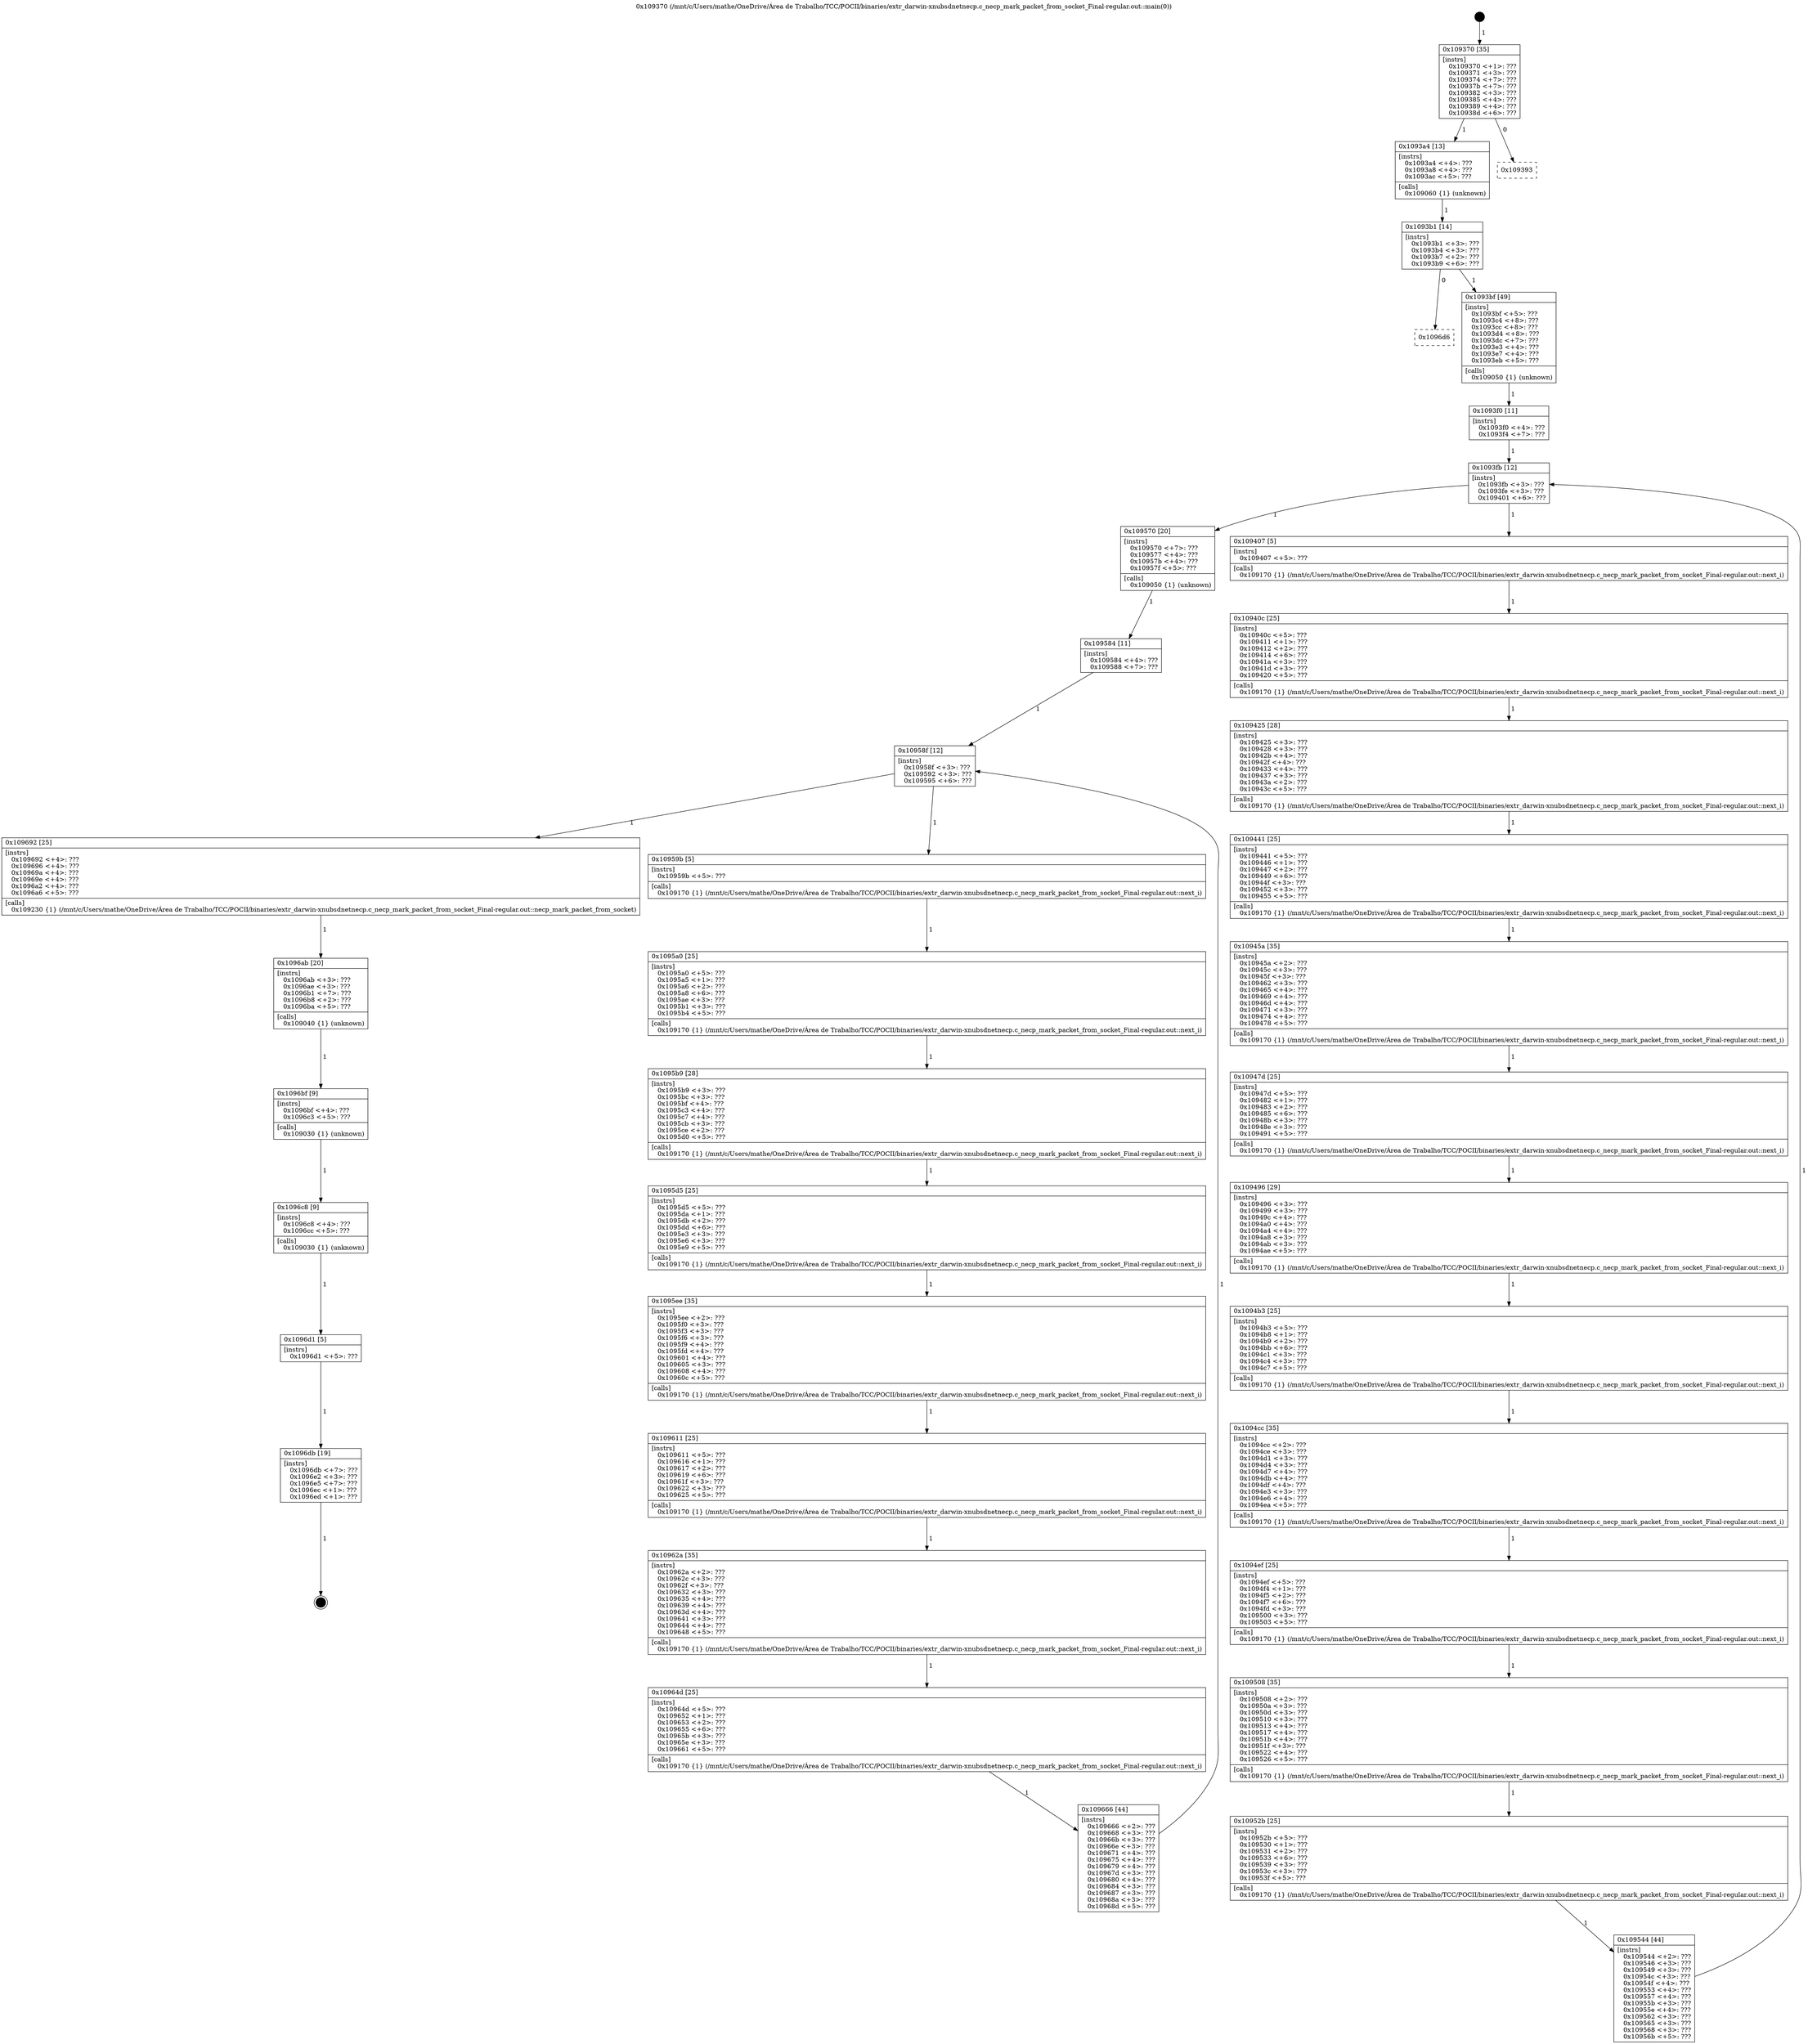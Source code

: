digraph "0x109370" {
  label = "0x109370 (/mnt/c/Users/mathe/OneDrive/Área de Trabalho/TCC/POCII/binaries/extr_darwin-xnubsdnetnecp.c_necp_mark_packet_from_socket_Final-regular.out::main(0))"
  labelloc = "t"
  node[shape=record]

  Entry [label="",width=0.3,height=0.3,shape=circle,fillcolor=black,style=filled]
  "0x109370" [label="{
     0x109370 [35]\l
     | [instrs]\l
     &nbsp;&nbsp;0x109370 \<+1\>: ???\l
     &nbsp;&nbsp;0x109371 \<+3\>: ???\l
     &nbsp;&nbsp;0x109374 \<+7\>: ???\l
     &nbsp;&nbsp;0x10937b \<+7\>: ???\l
     &nbsp;&nbsp;0x109382 \<+3\>: ???\l
     &nbsp;&nbsp;0x109385 \<+4\>: ???\l
     &nbsp;&nbsp;0x109389 \<+4\>: ???\l
     &nbsp;&nbsp;0x10938d \<+6\>: ???\l
  }"]
  "0x1093a4" [label="{
     0x1093a4 [13]\l
     | [instrs]\l
     &nbsp;&nbsp;0x1093a4 \<+4\>: ???\l
     &nbsp;&nbsp;0x1093a8 \<+4\>: ???\l
     &nbsp;&nbsp;0x1093ac \<+5\>: ???\l
     | [calls]\l
     &nbsp;&nbsp;0x109060 \{1\} (unknown)\l
  }"]
  "0x109393" [label="{
     0x109393\l
  }", style=dashed]
  "0x1093b1" [label="{
     0x1093b1 [14]\l
     | [instrs]\l
     &nbsp;&nbsp;0x1093b1 \<+3\>: ???\l
     &nbsp;&nbsp;0x1093b4 \<+3\>: ???\l
     &nbsp;&nbsp;0x1093b7 \<+2\>: ???\l
     &nbsp;&nbsp;0x1093b9 \<+6\>: ???\l
  }"]
  "0x1096d6" [label="{
     0x1096d6\l
  }", style=dashed]
  "0x1093bf" [label="{
     0x1093bf [49]\l
     | [instrs]\l
     &nbsp;&nbsp;0x1093bf \<+5\>: ???\l
     &nbsp;&nbsp;0x1093c4 \<+8\>: ???\l
     &nbsp;&nbsp;0x1093cc \<+8\>: ???\l
     &nbsp;&nbsp;0x1093d4 \<+8\>: ???\l
     &nbsp;&nbsp;0x1093dc \<+7\>: ???\l
     &nbsp;&nbsp;0x1093e3 \<+4\>: ???\l
     &nbsp;&nbsp;0x1093e7 \<+4\>: ???\l
     &nbsp;&nbsp;0x1093eb \<+5\>: ???\l
     | [calls]\l
     &nbsp;&nbsp;0x109050 \{1\} (unknown)\l
  }"]
  Exit [label="",width=0.3,height=0.3,shape=circle,fillcolor=black,style=filled,peripheries=2]
  "0x1093fb" [label="{
     0x1093fb [12]\l
     | [instrs]\l
     &nbsp;&nbsp;0x1093fb \<+3\>: ???\l
     &nbsp;&nbsp;0x1093fe \<+3\>: ???\l
     &nbsp;&nbsp;0x109401 \<+6\>: ???\l
  }"]
  "0x109570" [label="{
     0x109570 [20]\l
     | [instrs]\l
     &nbsp;&nbsp;0x109570 \<+7\>: ???\l
     &nbsp;&nbsp;0x109577 \<+4\>: ???\l
     &nbsp;&nbsp;0x10957b \<+4\>: ???\l
     &nbsp;&nbsp;0x10957f \<+5\>: ???\l
     | [calls]\l
     &nbsp;&nbsp;0x109050 \{1\} (unknown)\l
  }"]
  "0x109407" [label="{
     0x109407 [5]\l
     | [instrs]\l
     &nbsp;&nbsp;0x109407 \<+5\>: ???\l
     | [calls]\l
     &nbsp;&nbsp;0x109170 \{1\} (/mnt/c/Users/mathe/OneDrive/Área de Trabalho/TCC/POCII/binaries/extr_darwin-xnubsdnetnecp.c_necp_mark_packet_from_socket_Final-regular.out::next_i)\l
  }"]
  "0x10940c" [label="{
     0x10940c [25]\l
     | [instrs]\l
     &nbsp;&nbsp;0x10940c \<+5\>: ???\l
     &nbsp;&nbsp;0x109411 \<+1\>: ???\l
     &nbsp;&nbsp;0x109412 \<+2\>: ???\l
     &nbsp;&nbsp;0x109414 \<+6\>: ???\l
     &nbsp;&nbsp;0x10941a \<+3\>: ???\l
     &nbsp;&nbsp;0x10941d \<+3\>: ???\l
     &nbsp;&nbsp;0x109420 \<+5\>: ???\l
     | [calls]\l
     &nbsp;&nbsp;0x109170 \{1\} (/mnt/c/Users/mathe/OneDrive/Área de Trabalho/TCC/POCII/binaries/extr_darwin-xnubsdnetnecp.c_necp_mark_packet_from_socket_Final-regular.out::next_i)\l
  }"]
  "0x109425" [label="{
     0x109425 [28]\l
     | [instrs]\l
     &nbsp;&nbsp;0x109425 \<+3\>: ???\l
     &nbsp;&nbsp;0x109428 \<+3\>: ???\l
     &nbsp;&nbsp;0x10942b \<+4\>: ???\l
     &nbsp;&nbsp;0x10942f \<+4\>: ???\l
     &nbsp;&nbsp;0x109433 \<+4\>: ???\l
     &nbsp;&nbsp;0x109437 \<+3\>: ???\l
     &nbsp;&nbsp;0x10943a \<+2\>: ???\l
     &nbsp;&nbsp;0x10943c \<+5\>: ???\l
     | [calls]\l
     &nbsp;&nbsp;0x109170 \{1\} (/mnt/c/Users/mathe/OneDrive/Área de Trabalho/TCC/POCII/binaries/extr_darwin-xnubsdnetnecp.c_necp_mark_packet_from_socket_Final-regular.out::next_i)\l
  }"]
  "0x109441" [label="{
     0x109441 [25]\l
     | [instrs]\l
     &nbsp;&nbsp;0x109441 \<+5\>: ???\l
     &nbsp;&nbsp;0x109446 \<+1\>: ???\l
     &nbsp;&nbsp;0x109447 \<+2\>: ???\l
     &nbsp;&nbsp;0x109449 \<+6\>: ???\l
     &nbsp;&nbsp;0x10944f \<+3\>: ???\l
     &nbsp;&nbsp;0x109452 \<+3\>: ???\l
     &nbsp;&nbsp;0x109455 \<+5\>: ???\l
     | [calls]\l
     &nbsp;&nbsp;0x109170 \{1\} (/mnt/c/Users/mathe/OneDrive/Área de Trabalho/TCC/POCII/binaries/extr_darwin-xnubsdnetnecp.c_necp_mark_packet_from_socket_Final-regular.out::next_i)\l
  }"]
  "0x10945a" [label="{
     0x10945a [35]\l
     | [instrs]\l
     &nbsp;&nbsp;0x10945a \<+2\>: ???\l
     &nbsp;&nbsp;0x10945c \<+3\>: ???\l
     &nbsp;&nbsp;0x10945f \<+3\>: ???\l
     &nbsp;&nbsp;0x109462 \<+3\>: ???\l
     &nbsp;&nbsp;0x109465 \<+4\>: ???\l
     &nbsp;&nbsp;0x109469 \<+4\>: ???\l
     &nbsp;&nbsp;0x10946d \<+4\>: ???\l
     &nbsp;&nbsp;0x109471 \<+3\>: ???\l
     &nbsp;&nbsp;0x109474 \<+4\>: ???\l
     &nbsp;&nbsp;0x109478 \<+5\>: ???\l
     | [calls]\l
     &nbsp;&nbsp;0x109170 \{1\} (/mnt/c/Users/mathe/OneDrive/Área de Trabalho/TCC/POCII/binaries/extr_darwin-xnubsdnetnecp.c_necp_mark_packet_from_socket_Final-regular.out::next_i)\l
  }"]
  "0x10947d" [label="{
     0x10947d [25]\l
     | [instrs]\l
     &nbsp;&nbsp;0x10947d \<+5\>: ???\l
     &nbsp;&nbsp;0x109482 \<+1\>: ???\l
     &nbsp;&nbsp;0x109483 \<+2\>: ???\l
     &nbsp;&nbsp;0x109485 \<+6\>: ???\l
     &nbsp;&nbsp;0x10948b \<+3\>: ???\l
     &nbsp;&nbsp;0x10948e \<+3\>: ???\l
     &nbsp;&nbsp;0x109491 \<+5\>: ???\l
     | [calls]\l
     &nbsp;&nbsp;0x109170 \{1\} (/mnt/c/Users/mathe/OneDrive/Área de Trabalho/TCC/POCII/binaries/extr_darwin-xnubsdnetnecp.c_necp_mark_packet_from_socket_Final-regular.out::next_i)\l
  }"]
  "0x109496" [label="{
     0x109496 [29]\l
     | [instrs]\l
     &nbsp;&nbsp;0x109496 \<+3\>: ???\l
     &nbsp;&nbsp;0x109499 \<+3\>: ???\l
     &nbsp;&nbsp;0x10949c \<+4\>: ???\l
     &nbsp;&nbsp;0x1094a0 \<+4\>: ???\l
     &nbsp;&nbsp;0x1094a4 \<+4\>: ???\l
     &nbsp;&nbsp;0x1094a8 \<+3\>: ???\l
     &nbsp;&nbsp;0x1094ab \<+3\>: ???\l
     &nbsp;&nbsp;0x1094ae \<+5\>: ???\l
     | [calls]\l
     &nbsp;&nbsp;0x109170 \{1\} (/mnt/c/Users/mathe/OneDrive/Área de Trabalho/TCC/POCII/binaries/extr_darwin-xnubsdnetnecp.c_necp_mark_packet_from_socket_Final-regular.out::next_i)\l
  }"]
  "0x1094b3" [label="{
     0x1094b3 [25]\l
     | [instrs]\l
     &nbsp;&nbsp;0x1094b3 \<+5\>: ???\l
     &nbsp;&nbsp;0x1094b8 \<+1\>: ???\l
     &nbsp;&nbsp;0x1094b9 \<+2\>: ???\l
     &nbsp;&nbsp;0x1094bb \<+6\>: ???\l
     &nbsp;&nbsp;0x1094c1 \<+3\>: ???\l
     &nbsp;&nbsp;0x1094c4 \<+3\>: ???\l
     &nbsp;&nbsp;0x1094c7 \<+5\>: ???\l
     | [calls]\l
     &nbsp;&nbsp;0x109170 \{1\} (/mnt/c/Users/mathe/OneDrive/Área de Trabalho/TCC/POCII/binaries/extr_darwin-xnubsdnetnecp.c_necp_mark_packet_from_socket_Final-regular.out::next_i)\l
  }"]
  "0x1094cc" [label="{
     0x1094cc [35]\l
     | [instrs]\l
     &nbsp;&nbsp;0x1094cc \<+2\>: ???\l
     &nbsp;&nbsp;0x1094ce \<+3\>: ???\l
     &nbsp;&nbsp;0x1094d1 \<+3\>: ???\l
     &nbsp;&nbsp;0x1094d4 \<+3\>: ???\l
     &nbsp;&nbsp;0x1094d7 \<+4\>: ???\l
     &nbsp;&nbsp;0x1094db \<+4\>: ???\l
     &nbsp;&nbsp;0x1094df \<+4\>: ???\l
     &nbsp;&nbsp;0x1094e3 \<+3\>: ???\l
     &nbsp;&nbsp;0x1094e6 \<+4\>: ???\l
     &nbsp;&nbsp;0x1094ea \<+5\>: ???\l
     | [calls]\l
     &nbsp;&nbsp;0x109170 \{1\} (/mnt/c/Users/mathe/OneDrive/Área de Trabalho/TCC/POCII/binaries/extr_darwin-xnubsdnetnecp.c_necp_mark_packet_from_socket_Final-regular.out::next_i)\l
  }"]
  "0x1094ef" [label="{
     0x1094ef [25]\l
     | [instrs]\l
     &nbsp;&nbsp;0x1094ef \<+5\>: ???\l
     &nbsp;&nbsp;0x1094f4 \<+1\>: ???\l
     &nbsp;&nbsp;0x1094f5 \<+2\>: ???\l
     &nbsp;&nbsp;0x1094f7 \<+6\>: ???\l
     &nbsp;&nbsp;0x1094fd \<+3\>: ???\l
     &nbsp;&nbsp;0x109500 \<+3\>: ???\l
     &nbsp;&nbsp;0x109503 \<+5\>: ???\l
     | [calls]\l
     &nbsp;&nbsp;0x109170 \{1\} (/mnt/c/Users/mathe/OneDrive/Área de Trabalho/TCC/POCII/binaries/extr_darwin-xnubsdnetnecp.c_necp_mark_packet_from_socket_Final-regular.out::next_i)\l
  }"]
  "0x109508" [label="{
     0x109508 [35]\l
     | [instrs]\l
     &nbsp;&nbsp;0x109508 \<+2\>: ???\l
     &nbsp;&nbsp;0x10950a \<+3\>: ???\l
     &nbsp;&nbsp;0x10950d \<+3\>: ???\l
     &nbsp;&nbsp;0x109510 \<+3\>: ???\l
     &nbsp;&nbsp;0x109513 \<+4\>: ???\l
     &nbsp;&nbsp;0x109517 \<+4\>: ???\l
     &nbsp;&nbsp;0x10951b \<+4\>: ???\l
     &nbsp;&nbsp;0x10951f \<+3\>: ???\l
     &nbsp;&nbsp;0x109522 \<+4\>: ???\l
     &nbsp;&nbsp;0x109526 \<+5\>: ???\l
     | [calls]\l
     &nbsp;&nbsp;0x109170 \{1\} (/mnt/c/Users/mathe/OneDrive/Área de Trabalho/TCC/POCII/binaries/extr_darwin-xnubsdnetnecp.c_necp_mark_packet_from_socket_Final-regular.out::next_i)\l
  }"]
  "0x10952b" [label="{
     0x10952b [25]\l
     | [instrs]\l
     &nbsp;&nbsp;0x10952b \<+5\>: ???\l
     &nbsp;&nbsp;0x109530 \<+1\>: ???\l
     &nbsp;&nbsp;0x109531 \<+2\>: ???\l
     &nbsp;&nbsp;0x109533 \<+6\>: ???\l
     &nbsp;&nbsp;0x109539 \<+3\>: ???\l
     &nbsp;&nbsp;0x10953c \<+3\>: ???\l
     &nbsp;&nbsp;0x10953f \<+5\>: ???\l
     | [calls]\l
     &nbsp;&nbsp;0x109170 \{1\} (/mnt/c/Users/mathe/OneDrive/Área de Trabalho/TCC/POCII/binaries/extr_darwin-xnubsdnetnecp.c_necp_mark_packet_from_socket_Final-regular.out::next_i)\l
  }"]
  "0x109544" [label="{
     0x109544 [44]\l
     | [instrs]\l
     &nbsp;&nbsp;0x109544 \<+2\>: ???\l
     &nbsp;&nbsp;0x109546 \<+3\>: ???\l
     &nbsp;&nbsp;0x109549 \<+3\>: ???\l
     &nbsp;&nbsp;0x10954c \<+3\>: ???\l
     &nbsp;&nbsp;0x10954f \<+4\>: ???\l
     &nbsp;&nbsp;0x109553 \<+4\>: ???\l
     &nbsp;&nbsp;0x109557 \<+4\>: ???\l
     &nbsp;&nbsp;0x10955b \<+3\>: ???\l
     &nbsp;&nbsp;0x10955e \<+4\>: ???\l
     &nbsp;&nbsp;0x109562 \<+3\>: ???\l
     &nbsp;&nbsp;0x109565 \<+3\>: ???\l
     &nbsp;&nbsp;0x109568 \<+3\>: ???\l
     &nbsp;&nbsp;0x10956b \<+5\>: ???\l
  }"]
  "0x1093f0" [label="{
     0x1093f0 [11]\l
     | [instrs]\l
     &nbsp;&nbsp;0x1093f0 \<+4\>: ???\l
     &nbsp;&nbsp;0x1093f4 \<+7\>: ???\l
  }"]
  "0x10958f" [label="{
     0x10958f [12]\l
     | [instrs]\l
     &nbsp;&nbsp;0x10958f \<+3\>: ???\l
     &nbsp;&nbsp;0x109592 \<+3\>: ???\l
     &nbsp;&nbsp;0x109595 \<+6\>: ???\l
  }"]
  "0x109692" [label="{
     0x109692 [25]\l
     | [instrs]\l
     &nbsp;&nbsp;0x109692 \<+4\>: ???\l
     &nbsp;&nbsp;0x109696 \<+4\>: ???\l
     &nbsp;&nbsp;0x10969a \<+4\>: ???\l
     &nbsp;&nbsp;0x10969e \<+4\>: ???\l
     &nbsp;&nbsp;0x1096a2 \<+4\>: ???\l
     &nbsp;&nbsp;0x1096a6 \<+5\>: ???\l
     | [calls]\l
     &nbsp;&nbsp;0x109230 \{1\} (/mnt/c/Users/mathe/OneDrive/Área de Trabalho/TCC/POCII/binaries/extr_darwin-xnubsdnetnecp.c_necp_mark_packet_from_socket_Final-regular.out::necp_mark_packet_from_socket)\l
  }"]
  "0x10959b" [label="{
     0x10959b [5]\l
     | [instrs]\l
     &nbsp;&nbsp;0x10959b \<+5\>: ???\l
     | [calls]\l
     &nbsp;&nbsp;0x109170 \{1\} (/mnt/c/Users/mathe/OneDrive/Área de Trabalho/TCC/POCII/binaries/extr_darwin-xnubsdnetnecp.c_necp_mark_packet_from_socket_Final-regular.out::next_i)\l
  }"]
  "0x1095a0" [label="{
     0x1095a0 [25]\l
     | [instrs]\l
     &nbsp;&nbsp;0x1095a0 \<+5\>: ???\l
     &nbsp;&nbsp;0x1095a5 \<+1\>: ???\l
     &nbsp;&nbsp;0x1095a6 \<+2\>: ???\l
     &nbsp;&nbsp;0x1095a8 \<+6\>: ???\l
     &nbsp;&nbsp;0x1095ae \<+3\>: ???\l
     &nbsp;&nbsp;0x1095b1 \<+3\>: ???\l
     &nbsp;&nbsp;0x1095b4 \<+5\>: ???\l
     | [calls]\l
     &nbsp;&nbsp;0x109170 \{1\} (/mnt/c/Users/mathe/OneDrive/Área de Trabalho/TCC/POCII/binaries/extr_darwin-xnubsdnetnecp.c_necp_mark_packet_from_socket_Final-regular.out::next_i)\l
  }"]
  "0x1095b9" [label="{
     0x1095b9 [28]\l
     | [instrs]\l
     &nbsp;&nbsp;0x1095b9 \<+3\>: ???\l
     &nbsp;&nbsp;0x1095bc \<+3\>: ???\l
     &nbsp;&nbsp;0x1095bf \<+4\>: ???\l
     &nbsp;&nbsp;0x1095c3 \<+4\>: ???\l
     &nbsp;&nbsp;0x1095c7 \<+4\>: ???\l
     &nbsp;&nbsp;0x1095cb \<+3\>: ???\l
     &nbsp;&nbsp;0x1095ce \<+2\>: ???\l
     &nbsp;&nbsp;0x1095d0 \<+5\>: ???\l
     | [calls]\l
     &nbsp;&nbsp;0x109170 \{1\} (/mnt/c/Users/mathe/OneDrive/Área de Trabalho/TCC/POCII/binaries/extr_darwin-xnubsdnetnecp.c_necp_mark_packet_from_socket_Final-regular.out::next_i)\l
  }"]
  "0x1095d5" [label="{
     0x1095d5 [25]\l
     | [instrs]\l
     &nbsp;&nbsp;0x1095d5 \<+5\>: ???\l
     &nbsp;&nbsp;0x1095da \<+1\>: ???\l
     &nbsp;&nbsp;0x1095db \<+2\>: ???\l
     &nbsp;&nbsp;0x1095dd \<+6\>: ???\l
     &nbsp;&nbsp;0x1095e3 \<+3\>: ???\l
     &nbsp;&nbsp;0x1095e6 \<+3\>: ???\l
     &nbsp;&nbsp;0x1095e9 \<+5\>: ???\l
     | [calls]\l
     &nbsp;&nbsp;0x109170 \{1\} (/mnt/c/Users/mathe/OneDrive/Área de Trabalho/TCC/POCII/binaries/extr_darwin-xnubsdnetnecp.c_necp_mark_packet_from_socket_Final-regular.out::next_i)\l
  }"]
  "0x1095ee" [label="{
     0x1095ee [35]\l
     | [instrs]\l
     &nbsp;&nbsp;0x1095ee \<+2\>: ???\l
     &nbsp;&nbsp;0x1095f0 \<+3\>: ???\l
     &nbsp;&nbsp;0x1095f3 \<+3\>: ???\l
     &nbsp;&nbsp;0x1095f6 \<+3\>: ???\l
     &nbsp;&nbsp;0x1095f9 \<+4\>: ???\l
     &nbsp;&nbsp;0x1095fd \<+4\>: ???\l
     &nbsp;&nbsp;0x109601 \<+4\>: ???\l
     &nbsp;&nbsp;0x109605 \<+3\>: ???\l
     &nbsp;&nbsp;0x109608 \<+4\>: ???\l
     &nbsp;&nbsp;0x10960c \<+5\>: ???\l
     | [calls]\l
     &nbsp;&nbsp;0x109170 \{1\} (/mnt/c/Users/mathe/OneDrive/Área de Trabalho/TCC/POCII/binaries/extr_darwin-xnubsdnetnecp.c_necp_mark_packet_from_socket_Final-regular.out::next_i)\l
  }"]
  "0x109611" [label="{
     0x109611 [25]\l
     | [instrs]\l
     &nbsp;&nbsp;0x109611 \<+5\>: ???\l
     &nbsp;&nbsp;0x109616 \<+1\>: ???\l
     &nbsp;&nbsp;0x109617 \<+2\>: ???\l
     &nbsp;&nbsp;0x109619 \<+6\>: ???\l
     &nbsp;&nbsp;0x10961f \<+3\>: ???\l
     &nbsp;&nbsp;0x109622 \<+3\>: ???\l
     &nbsp;&nbsp;0x109625 \<+5\>: ???\l
     | [calls]\l
     &nbsp;&nbsp;0x109170 \{1\} (/mnt/c/Users/mathe/OneDrive/Área de Trabalho/TCC/POCII/binaries/extr_darwin-xnubsdnetnecp.c_necp_mark_packet_from_socket_Final-regular.out::next_i)\l
  }"]
  "0x10962a" [label="{
     0x10962a [35]\l
     | [instrs]\l
     &nbsp;&nbsp;0x10962a \<+2\>: ???\l
     &nbsp;&nbsp;0x10962c \<+3\>: ???\l
     &nbsp;&nbsp;0x10962f \<+3\>: ???\l
     &nbsp;&nbsp;0x109632 \<+3\>: ???\l
     &nbsp;&nbsp;0x109635 \<+4\>: ???\l
     &nbsp;&nbsp;0x109639 \<+4\>: ???\l
     &nbsp;&nbsp;0x10963d \<+4\>: ???\l
     &nbsp;&nbsp;0x109641 \<+3\>: ???\l
     &nbsp;&nbsp;0x109644 \<+4\>: ???\l
     &nbsp;&nbsp;0x109648 \<+5\>: ???\l
     | [calls]\l
     &nbsp;&nbsp;0x109170 \{1\} (/mnt/c/Users/mathe/OneDrive/Área de Trabalho/TCC/POCII/binaries/extr_darwin-xnubsdnetnecp.c_necp_mark_packet_from_socket_Final-regular.out::next_i)\l
  }"]
  "0x10964d" [label="{
     0x10964d [25]\l
     | [instrs]\l
     &nbsp;&nbsp;0x10964d \<+5\>: ???\l
     &nbsp;&nbsp;0x109652 \<+1\>: ???\l
     &nbsp;&nbsp;0x109653 \<+2\>: ???\l
     &nbsp;&nbsp;0x109655 \<+6\>: ???\l
     &nbsp;&nbsp;0x10965b \<+3\>: ???\l
     &nbsp;&nbsp;0x10965e \<+3\>: ???\l
     &nbsp;&nbsp;0x109661 \<+5\>: ???\l
     | [calls]\l
     &nbsp;&nbsp;0x109170 \{1\} (/mnt/c/Users/mathe/OneDrive/Área de Trabalho/TCC/POCII/binaries/extr_darwin-xnubsdnetnecp.c_necp_mark_packet_from_socket_Final-regular.out::next_i)\l
  }"]
  "0x109666" [label="{
     0x109666 [44]\l
     | [instrs]\l
     &nbsp;&nbsp;0x109666 \<+2\>: ???\l
     &nbsp;&nbsp;0x109668 \<+3\>: ???\l
     &nbsp;&nbsp;0x10966b \<+3\>: ???\l
     &nbsp;&nbsp;0x10966e \<+3\>: ???\l
     &nbsp;&nbsp;0x109671 \<+4\>: ???\l
     &nbsp;&nbsp;0x109675 \<+4\>: ???\l
     &nbsp;&nbsp;0x109679 \<+4\>: ???\l
     &nbsp;&nbsp;0x10967d \<+3\>: ???\l
     &nbsp;&nbsp;0x109680 \<+4\>: ???\l
     &nbsp;&nbsp;0x109684 \<+3\>: ???\l
     &nbsp;&nbsp;0x109687 \<+3\>: ???\l
     &nbsp;&nbsp;0x10968a \<+3\>: ???\l
     &nbsp;&nbsp;0x10968d \<+5\>: ???\l
  }"]
  "0x109584" [label="{
     0x109584 [11]\l
     | [instrs]\l
     &nbsp;&nbsp;0x109584 \<+4\>: ???\l
     &nbsp;&nbsp;0x109588 \<+7\>: ???\l
  }"]
  "0x1096ab" [label="{
     0x1096ab [20]\l
     | [instrs]\l
     &nbsp;&nbsp;0x1096ab \<+3\>: ???\l
     &nbsp;&nbsp;0x1096ae \<+3\>: ???\l
     &nbsp;&nbsp;0x1096b1 \<+7\>: ???\l
     &nbsp;&nbsp;0x1096b8 \<+2\>: ???\l
     &nbsp;&nbsp;0x1096ba \<+5\>: ???\l
     | [calls]\l
     &nbsp;&nbsp;0x109040 \{1\} (unknown)\l
  }"]
  "0x1096bf" [label="{
     0x1096bf [9]\l
     | [instrs]\l
     &nbsp;&nbsp;0x1096bf \<+4\>: ???\l
     &nbsp;&nbsp;0x1096c3 \<+5\>: ???\l
     | [calls]\l
     &nbsp;&nbsp;0x109030 \{1\} (unknown)\l
  }"]
  "0x1096c8" [label="{
     0x1096c8 [9]\l
     | [instrs]\l
     &nbsp;&nbsp;0x1096c8 \<+4\>: ???\l
     &nbsp;&nbsp;0x1096cc \<+5\>: ???\l
     | [calls]\l
     &nbsp;&nbsp;0x109030 \{1\} (unknown)\l
  }"]
  "0x1096d1" [label="{
     0x1096d1 [5]\l
     | [instrs]\l
     &nbsp;&nbsp;0x1096d1 \<+5\>: ???\l
  }"]
  "0x1096db" [label="{
     0x1096db [19]\l
     | [instrs]\l
     &nbsp;&nbsp;0x1096db \<+7\>: ???\l
     &nbsp;&nbsp;0x1096e2 \<+3\>: ???\l
     &nbsp;&nbsp;0x1096e5 \<+7\>: ???\l
     &nbsp;&nbsp;0x1096ec \<+1\>: ???\l
     &nbsp;&nbsp;0x1096ed \<+1\>: ???\l
  }"]
  Entry -> "0x109370" [label=" 1"]
  "0x109370" -> "0x1093a4" [label=" 1"]
  "0x109370" -> "0x109393" [label=" 0"]
  "0x1093a4" -> "0x1093b1" [label=" 1"]
  "0x1093b1" -> "0x1096d6" [label=" 0"]
  "0x1093b1" -> "0x1093bf" [label=" 1"]
  "0x1096db" -> Exit [label=" 1"]
  "0x1093bf" -> "0x1093f0" [label=" 1"]
  "0x1093fb" -> "0x109570" [label=" 1"]
  "0x1093fb" -> "0x109407" [label=" 1"]
  "0x109407" -> "0x10940c" [label=" 1"]
  "0x10940c" -> "0x109425" [label=" 1"]
  "0x109425" -> "0x109441" [label=" 1"]
  "0x109441" -> "0x10945a" [label=" 1"]
  "0x10945a" -> "0x10947d" [label=" 1"]
  "0x10947d" -> "0x109496" [label=" 1"]
  "0x109496" -> "0x1094b3" [label=" 1"]
  "0x1094b3" -> "0x1094cc" [label=" 1"]
  "0x1094cc" -> "0x1094ef" [label=" 1"]
  "0x1094ef" -> "0x109508" [label=" 1"]
  "0x109508" -> "0x10952b" [label=" 1"]
  "0x10952b" -> "0x109544" [label=" 1"]
  "0x1093f0" -> "0x1093fb" [label=" 1"]
  "0x109544" -> "0x1093fb" [label=" 1"]
  "0x109570" -> "0x109584" [label=" 1"]
  "0x10958f" -> "0x109692" [label=" 1"]
  "0x10958f" -> "0x10959b" [label=" 1"]
  "0x10959b" -> "0x1095a0" [label=" 1"]
  "0x1095a0" -> "0x1095b9" [label=" 1"]
  "0x1095b9" -> "0x1095d5" [label=" 1"]
  "0x1095d5" -> "0x1095ee" [label=" 1"]
  "0x1095ee" -> "0x109611" [label=" 1"]
  "0x109611" -> "0x10962a" [label=" 1"]
  "0x10962a" -> "0x10964d" [label=" 1"]
  "0x10964d" -> "0x109666" [label=" 1"]
  "0x109584" -> "0x10958f" [label=" 1"]
  "0x109666" -> "0x10958f" [label=" 1"]
  "0x109692" -> "0x1096ab" [label=" 1"]
  "0x1096ab" -> "0x1096bf" [label=" 1"]
  "0x1096bf" -> "0x1096c8" [label=" 1"]
  "0x1096c8" -> "0x1096d1" [label=" 1"]
  "0x1096d1" -> "0x1096db" [label=" 1"]
}
